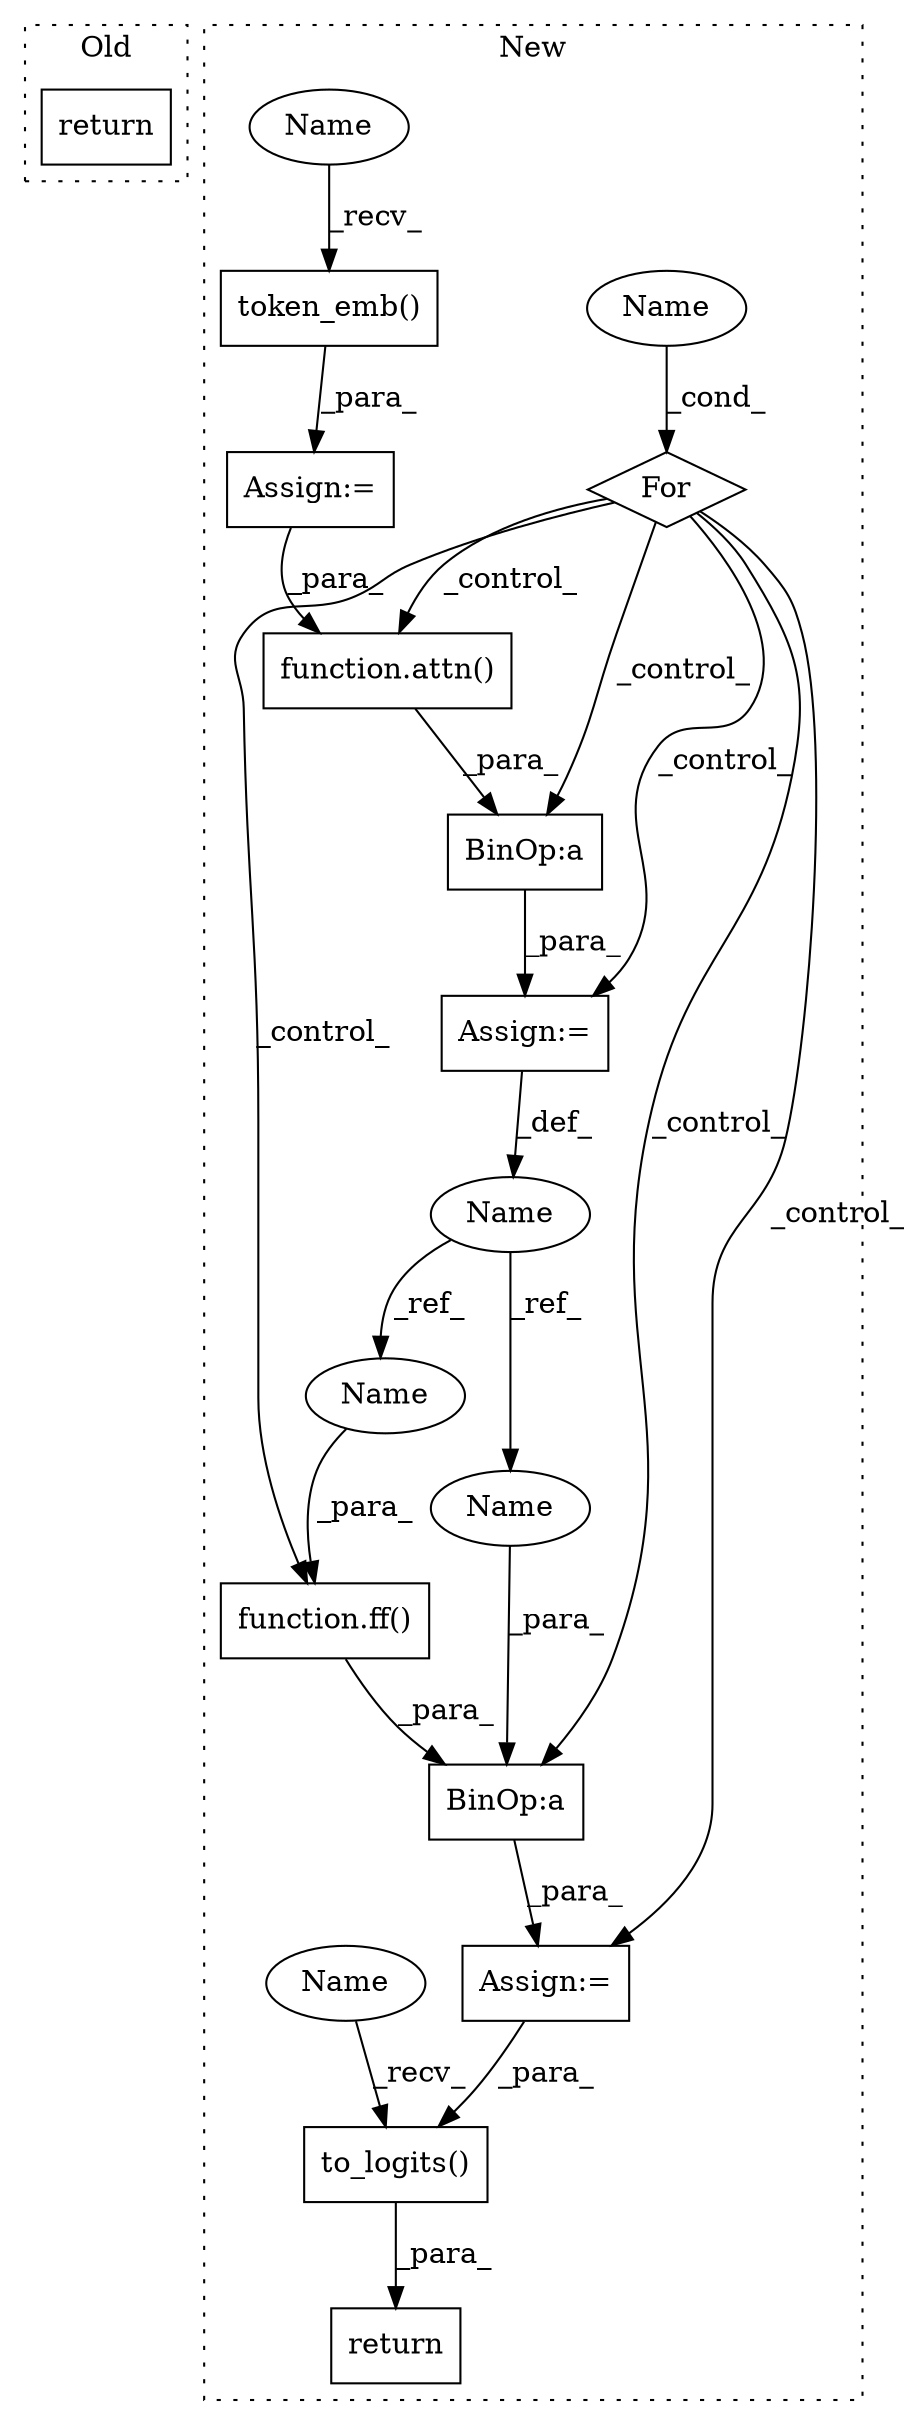 digraph G {
subgraph cluster0 {
1 [label="return" a="93" s="338" l="7" shape="box"];
label = "Old";
style="dotted";
}
subgraph cluster1 {
2 [label="token_emb()" a="75" s="3079,3095" l="15,1" shape="box"];
3 [label="Assign:=" a="68" s="3364" l="3" shape="box"];
4 [label="Assign:=" a="68" s="3227" l="3" shape="box"];
5 [label="For" a="107" s="3294,3321" l="4,14" shape="diamond"];
6 [label="Name" a="87" s="3304" l="2" shape="ellipse"];
7 [label="function.attn()" a="75" s="3339,3345" l="5,1" shape="box"];
8 [label="function.ff()" a="75" s="3367,3371" l="3,1" shape="box"];
9 [label="Assign:=" a="68" s="3336" l="3" shape="box"];
10 [label="return" a="93" s="3386" l="7" shape="box"];
11 [label="to_logits()" a="75" s="3393,3409" l="15,1" shape="box"];
12 [label="BinOp:a" a="82" s="3372" l="3" shape="box"];
13 [label="BinOp:a" a="82" s="3346" l="3" shape="box"];
14 [label="Name" a="87" s="3335" l="1" shape="ellipse"];
15 [label="Name" a="87" s="3375" l="1" shape="ellipse"];
16 [label="Name" a="87" s="3370" l="1" shape="ellipse"];
17 [label="Name" a="87" s="3079" l="4" shape="ellipse"];
18 [label="Name" a="87" s="3393" l="4" shape="ellipse"];
label = "New";
style="dotted";
}
2 -> 4 [label="_para_"];
3 -> 11 [label="_para_"];
4 -> 7 [label="_para_"];
5 -> 7 [label="_control_"];
5 -> 9 [label="_control_"];
5 -> 8 [label="_control_"];
5 -> 12 [label="_control_"];
5 -> 13 [label="_control_"];
5 -> 3 [label="_control_"];
6 -> 5 [label="_cond_"];
7 -> 13 [label="_para_"];
8 -> 12 [label="_para_"];
9 -> 14 [label="_def_"];
11 -> 10 [label="_para_"];
12 -> 3 [label="_para_"];
13 -> 9 [label="_para_"];
14 -> 16 [label="_ref_"];
14 -> 15 [label="_ref_"];
15 -> 12 [label="_para_"];
16 -> 8 [label="_para_"];
17 -> 2 [label="_recv_"];
18 -> 11 [label="_recv_"];
}
